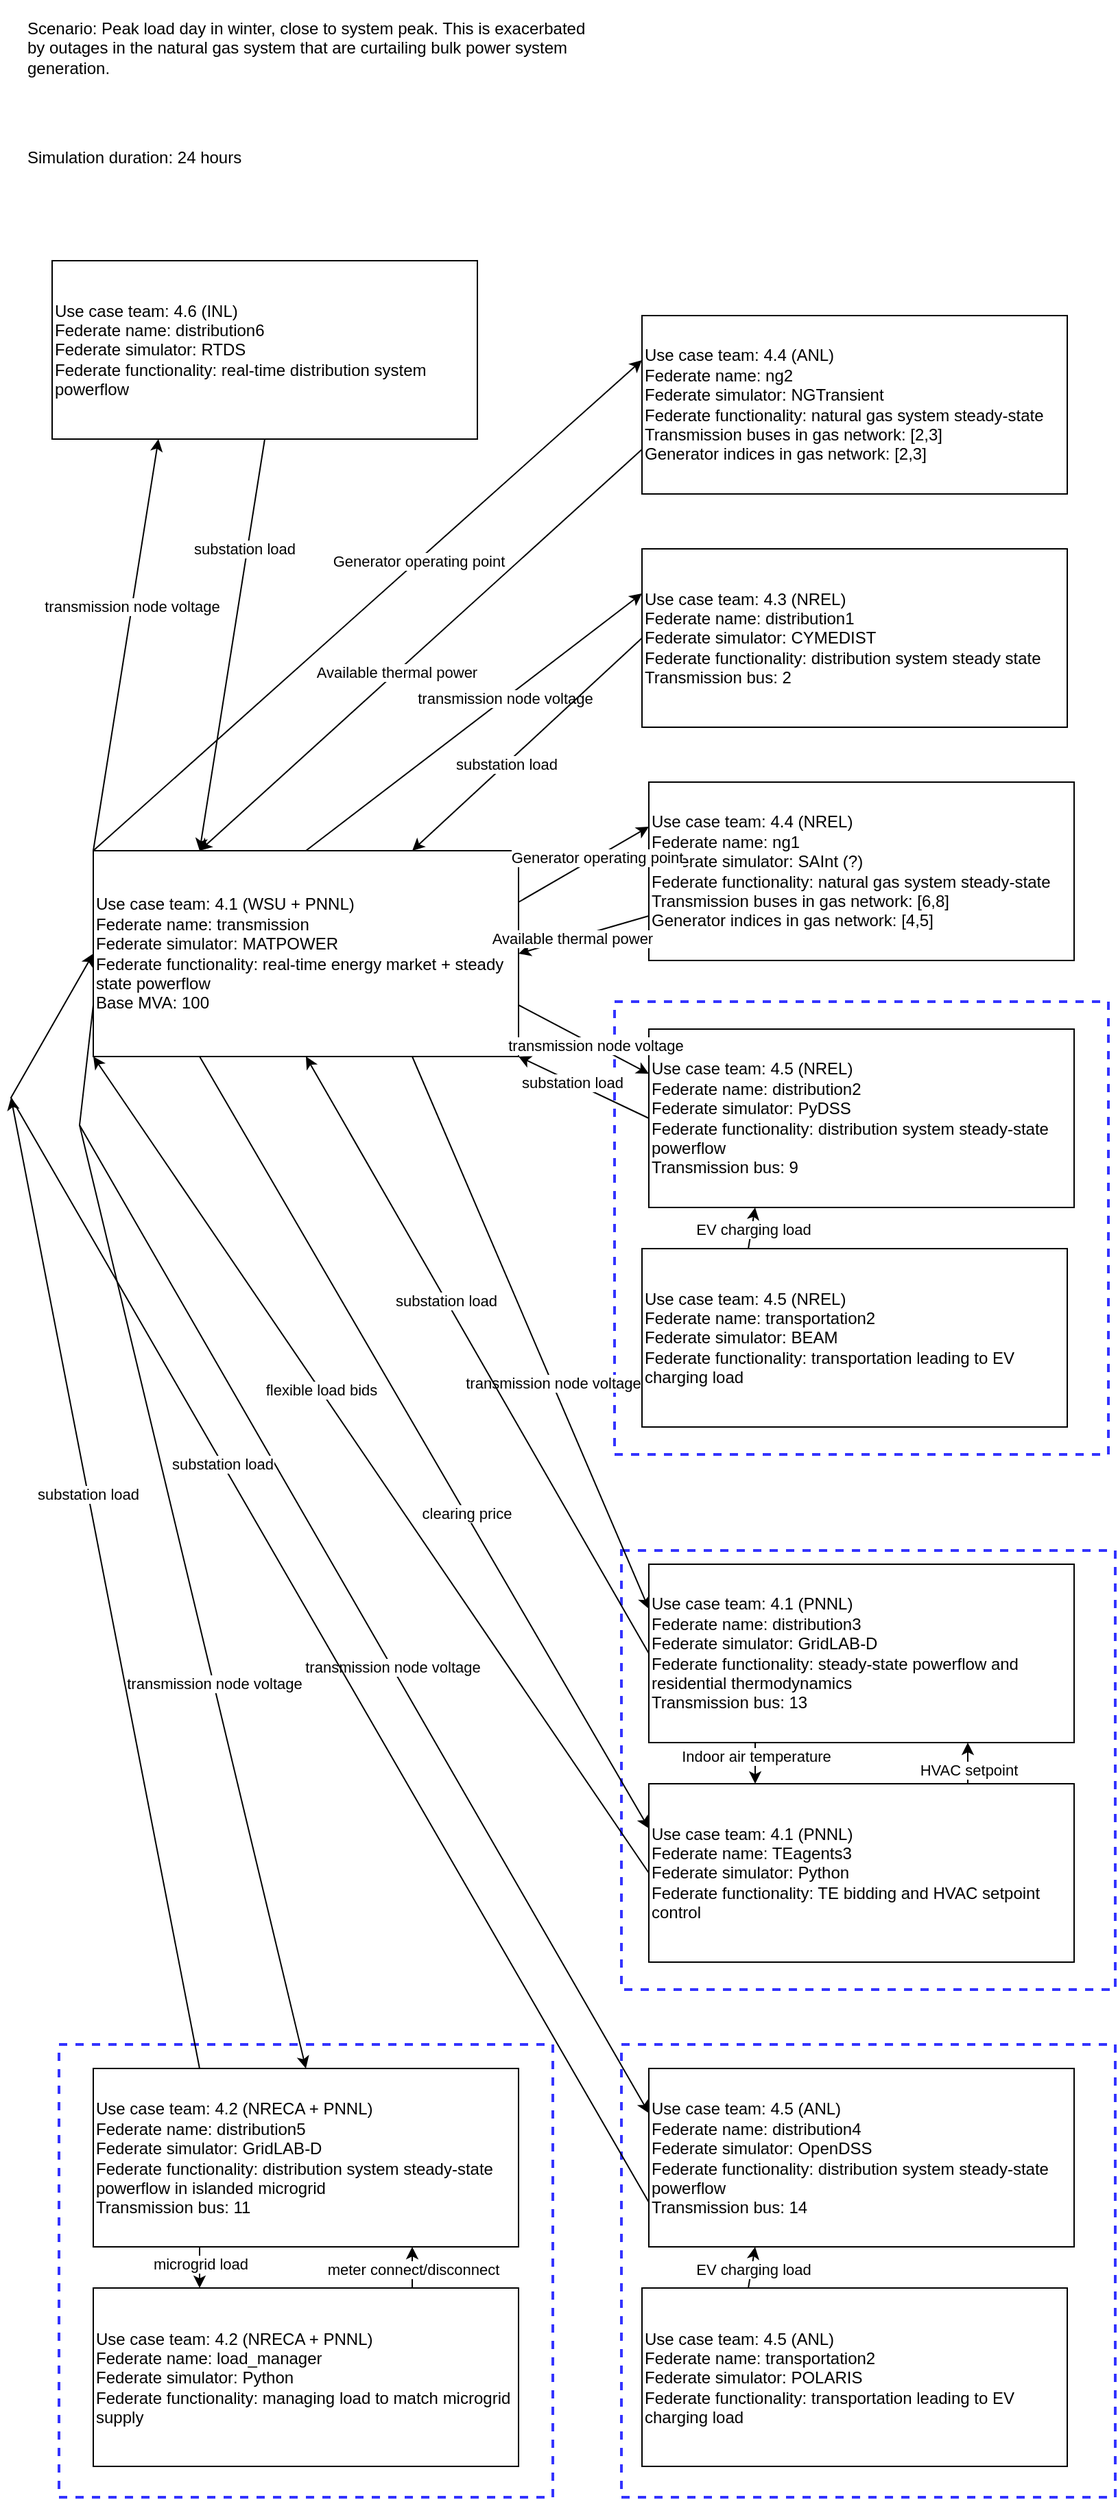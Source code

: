 <mxfile version="20.2.3" type="device"><diagram id="C5RBs43oDa-KdzZeNtuy" name="Page-1"><mxGraphModel dx="1006" dy="853" grid="1" gridSize="10" guides="1" tooltips="1" connect="1" arrows="1" fold="1" page="1" pageScale="1" pageWidth="1200" pageHeight="1920" math="0" shadow="0"><root><mxCell id="WIyWlLk6GJQsqaUBKTNV-0"/><mxCell id="WIyWlLk6GJQsqaUBKTNV-1" parent="WIyWlLk6GJQsqaUBKTNV-0"/><mxCell id="6RVuMDeWvO8JNdn8MoLl-1" value="" style="rounded=0;whiteSpace=wrap;html=1;dashed=1;fillColor=none;strokeColor=#3333FF;strokeWidth=2;" parent="WIyWlLk6GJQsqaUBKTNV-1" vertex="1"><mxGeometry x="455" y="1520" width="360" height="330" as="geometry"/></mxCell><mxCell id="ZG5moAksp9ta5o2CnKI4-43" value="" style="rounded=0;whiteSpace=wrap;html=1;dashed=1;fillColor=none;strokeColor=#3333FF;strokeWidth=2;" parent="WIyWlLk6GJQsqaUBKTNV-1" vertex="1"><mxGeometry x="45" y="1520" width="360" height="330" as="geometry"/></mxCell><mxCell id="ZG5moAksp9ta5o2CnKI4-33" value="" style="rounded=0;whiteSpace=wrap;html=1;dashed=1;fillColor=none;strokeColor=#3333FF;strokeWidth=2;" parent="WIyWlLk6GJQsqaUBKTNV-1" vertex="1"><mxGeometry x="455" y="1160" width="360" height="320" as="geometry"/></mxCell><mxCell id="ZG5moAksp9ta5o2CnKI4-32" value="" style="rounded=0;whiteSpace=wrap;html=1;dashed=1;fillColor=none;strokeColor=#3333FF;strokeWidth=2;" parent="WIyWlLk6GJQsqaUBKTNV-1" vertex="1"><mxGeometry x="450" y="760" width="360" height="330" as="geometry"/></mxCell><mxCell id="ZG5moAksp9ta5o2CnKI4-1" value="Use case team: 4.1 (WSU + PNNL)&lt;br&gt;Federate name: transmission&lt;br&gt;Federate simulator: MATPOWER&lt;br&gt;Federate functionality: real-time energy market + steady state powerflow&lt;br&gt;Base MVA: 100" style="rounded=0;whiteSpace=wrap;html=1;align=left;" parent="WIyWlLk6GJQsqaUBKTNV-1" vertex="1"><mxGeometry x="70" y="650" width="310" height="150" as="geometry"/></mxCell><mxCell id="ZG5moAksp9ta5o2CnKI4-2" value="Use case team: 4.3 (NREL)&lt;br&gt;Federate name: distribution1&lt;br&gt;Federate simulator: CYMEDIST&lt;br&gt;Federate functionality: distribution system steady state&lt;br&gt;Transmission bus: 2" style="rounded=0;whiteSpace=wrap;html=1;align=left;" parent="WIyWlLk6GJQsqaUBKTNV-1" vertex="1"><mxGeometry x="470" y="430" width="310" height="130" as="geometry"/></mxCell><mxCell id="ZG5moAksp9ta5o2CnKI4-3" value="Use case team: 4.4 (NREL)&lt;br&gt;Federate name: ng1&lt;br&gt;Federate simulator: SAInt (?)&lt;br&gt;Federate functionality: natural gas system steady-state&lt;br&gt;Transmission buses in gas network: [6,8]&lt;br&gt;Generator indices in gas network: [4,5]" style="rounded=0;whiteSpace=wrap;html=1;align=left;" parent="WIyWlLk6GJQsqaUBKTNV-1" vertex="1"><mxGeometry x="475" y="600" width="310" height="130" as="geometry"/></mxCell><mxCell id="ZG5moAksp9ta5o2CnKI4-4" value="Use case team: 4.5 (NREL)&lt;br&gt;Federate name: distribution2&lt;br&gt;Federate simulator: PyDSS&lt;br&gt;Federate functionality: distribution system steady-state powerflow&lt;br&gt;Transmission bus: 9" style="rounded=0;whiteSpace=wrap;html=1;align=left;" parent="WIyWlLk6GJQsqaUBKTNV-1" vertex="1"><mxGeometry x="475" y="780" width="310" height="130" as="geometry"/></mxCell><mxCell id="ZG5moAksp9ta5o2CnKI4-5" value="Use case team: 4.5 (NREL)&lt;br&gt;Federate name: transportation2&lt;br&gt;Federate simulator: BEAM&lt;br&gt;Federate functionality: transportation leading to EV charging load" style="rounded=0;whiteSpace=wrap;html=1;align=left;" parent="WIyWlLk6GJQsqaUBKTNV-1" vertex="1"><mxGeometry x="470" y="940" width="310" height="130" as="geometry"/></mxCell><mxCell id="ZG5moAksp9ta5o2CnKI4-6" value="" style="endArrow=classic;html=1;rounded=0;exitX=0.5;exitY=0;exitDx=0;exitDy=0;entryX=0;entryY=0.25;entryDx=0;entryDy=0;" parent="WIyWlLk6GJQsqaUBKTNV-1" source="ZG5moAksp9ta5o2CnKI4-1" target="ZG5moAksp9ta5o2CnKI4-2" edge="1"><mxGeometry width="50" height="50" relative="1" as="geometry"><mxPoint x="480" y="460" as="sourcePoint"/><mxPoint x="530" y="410" as="targetPoint"/></mxGeometry></mxCell><mxCell id="ZG5moAksp9ta5o2CnKI4-7" value="transmission node voltage" style="edgeLabel;html=1;align=center;verticalAlign=middle;resizable=0;points=[];" parent="ZG5moAksp9ta5o2CnKI4-6" vertex="1" connectable="0"><mxGeometry x="0.184" relative="1" as="geometry"><mxPoint as="offset"/></mxGeometry></mxCell><mxCell id="ZG5moAksp9ta5o2CnKI4-8" value="" style="endArrow=classic;html=1;rounded=0;exitX=0;exitY=0.5;exitDx=0;exitDy=0;entryX=0.75;entryY=0;entryDx=0;entryDy=0;" parent="WIyWlLk6GJQsqaUBKTNV-1" source="ZG5moAksp9ta5o2CnKI4-2" target="ZG5moAksp9ta5o2CnKI4-1" edge="1"><mxGeometry width="50" height="50" relative="1" as="geometry"><mxPoint x="107.5" y="340" as="sourcePoint"/><mxPoint x="500" y="72.5" as="targetPoint"/></mxGeometry></mxCell><mxCell id="ZG5moAksp9ta5o2CnKI4-9" value="substation load" style="edgeLabel;html=1;align=center;verticalAlign=middle;resizable=0;points=[];" parent="ZG5moAksp9ta5o2CnKI4-8" vertex="1" connectable="0"><mxGeometry x="0.184" relative="1" as="geometry"><mxPoint as="offset"/></mxGeometry></mxCell><mxCell id="ZG5moAksp9ta5o2CnKI4-10" value="" style="endArrow=classic;html=1;rounded=0;exitX=1;exitY=0.25;exitDx=0;exitDy=0;entryX=0;entryY=0.25;entryDx=0;entryDy=0;" parent="WIyWlLk6GJQsqaUBKTNV-1" source="ZG5moAksp9ta5o2CnKI4-1" target="ZG5moAksp9ta5o2CnKI4-3" edge="1"><mxGeometry width="50" height="50" relative="1" as="geometry"><mxPoint x="107.5" y="340" as="sourcePoint"/><mxPoint x="500" y="72.5" as="targetPoint"/></mxGeometry></mxCell><mxCell id="ZG5moAksp9ta5o2CnKI4-11" value="Generator operating point" style="edgeLabel;html=1;align=center;verticalAlign=middle;resizable=0;points=[];" parent="ZG5moAksp9ta5o2CnKI4-10" vertex="1" connectable="0"><mxGeometry x="0.184" relative="1" as="geometry"><mxPoint as="offset"/></mxGeometry></mxCell><mxCell id="ZG5moAksp9ta5o2CnKI4-12" value="" style="endArrow=classic;html=1;rounded=0;exitX=0;exitY=0.75;exitDx=0;exitDy=0;entryX=1;entryY=0.5;entryDx=0;entryDy=0;" parent="WIyWlLk6GJQsqaUBKTNV-1" source="ZG5moAksp9ta5o2CnKI4-3" target="ZG5moAksp9ta5o2CnKI4-1" edge="1"><mxGeometry width="50" height="50" relative="1" as="geometry"><mxPoint x="340" y="372.5" as="sourcePoint"/><mxPoint x="490" y="272.5" as="targetPoint"/></mxGeometry></mxCell><mxCell id="ZG5moAksp9ta5o2CnKI4-13" value="Available thermal power" style="edgeLabel;html=1;align=center;verticalAlign=middle;resizable=0;points=[];" parent="ZG5moAksp9ta5o2CnKI4-12" vertex="1" connectable="0"><mxGeometry x="0.184" relative="1" as="geometry"><mxPoint as="offset"/></mxGeometry></mxCell><mxCell id="ZG5moAksp9ta5o2CnKI4-14" value="" style="endArrow=classic;html=1;rounded=0;exitX=1;exitY=0.75;exitDx=0;exitDy=0;entryX=0;entryY=0.25;entryDx=0;entryDy=0;" parent="WIyWlLk6GJQsqaUBKTNV-1" source="ZG5moAksp9ta5o2CnKI4-1" target="ZG5moAksp9ta5o2CnKI4-4" edge="1"><mxGeometry width="50" height="50" relative="1" as="geometry"><mxPoint x="240" y="610" as="sourcePoint"/><mxPoint x="390" y="510" as="targetPoint"/></mxGeometry></mxCell><mxCell id="ZG5moAksp9ta5o2CnKI4-15" value="transmission node voltage" style="edgeLabel;html=1;align=center;verticalAlign=middle;resizable=0;points=[];" parent="ZG5moAksp9ta5o2CnKI4-14" vertex="1" connectable="0"><mxGeometry x="0.184" relative="1" as="geometry"><mxPoint as="offset"/></mxGeometry></mxCell><mxCell id="ZG5moAksp9ta5o2CnKI4-16" value="" style="endArrow=classic;html=1;rounded=0;exitX=0;exitY=0.5;exitDx=0;exitDy=0;entryX=1;entryY=1;entryDx=0;entryDy=0;" parent="WIyWlLk6GJQsqaUBKTNV-1" source="ZG5moAksp9ta5o2CnKI4-4" target="ZG5moAksp9ta5o2CnKI4-1" edge="1"><mxGeometry width="50" height="50" relative="1" as="geometry"><mxPoint x="470" y="517" as="sourcePoint"/><mxPoint x="320" y="584.5" as="targetPoint"/></mxGeometry></mxCell><mxCell id="ZG5moAksp9ta5o2CnKI4-17" value="substation load" style="edgeLabel;html=1;align=center;verticalAlign=middle;resizable=0;points=[];" parent="ZG5moAksp9ta5o2CnKI4-16" vertex="1" connectable="0"><mxGeometry x="0.184" relative="1" as="geometry"><mxPoint as="offset"/></mxGeometry></mxCell><mxCell id="ZG5moAksp9ta5o2CnKI4-20" value="" style="endArrow=classic;html=1;rounded=0;exitX=0.25;exitY=0;exitDx=0;exitDy=0;entryX=0.25;entryY=1;entryDx=0;entryDy=0;" parent="WIyWlLk6GJQsqaUBKTNV-1" source="ZG5moAksp9ta5o2CnKI4-5" target="ZG5moAksp9ta5o2CnKI4-4" edge="1"><mxGeometry width="50" height="50" relative="1" as="geometry"><mxPoint x="330" y="695" as="sourcePoint"/><mxPoint x="180" y="762.5" as="targetPoint"/></mxGeometry></mxCell><mxCell id="ZG5moAksp9ta5o2CnKI4-21" value="EV charging load" style="edgeLabel;html=1;align=center;verticalAlign=middle;resizable=0;points=[];" parent="ZG5moAksp9ta5o2CnKI4-20" vertex="1" connectable="0"><mxGeometry x="0.184" relative="1" as="geometry"><mxPoint y="4" as="offset"/></mxGeometry></mxCell><mxCell id="ZG5moAksp9ta5o2CnKI4-22" value="Use case team: 4.1 (PNNL)&lt;br&gt;Federate name: distribution3&lt;br&gt;Federate simulator: GridLAB-D&lt;br&gt;Federate functionality: steady-state powerflow and residential thermodynamics&lt;br&gt;Transmission bus: 13" style="rounded=0;whiteSpace=wrap;html=1;align=left;" parent="WIyWlLk6GJQsqaUBKTNV-1" vertex="1"><mxGeometry x="475" y="1170" width="310" height="130" as="geometry"/></mxCell><mxCell id="ZG5moAksp9ta5o2CnKI4-23" value="" style="endArrow=classic;html=1;rounded=0;exitX=0.75;exitY=1;exitDx=0;exitDy=0;entryX=0;entryY=0.25;entryDx=0;entryDy=0;" parent="WIyWlLk6GJQsqaUBKTNV-1" source="ZG5moAksp9ta5o2CnKI4-1" target="ZG5moAksp9ta5o2CnKI4-22" edge="1"><mxGeometry width="50" height="50" relative="1" as="geometry"><mxPoint x="20" y="852.5" as="sourcePoint"/><mxPoint x="412.5" y="585" as="targetPoint"/></mxGeometry></mxCell><mxCell id="ZG5moAksp9ta5o2CnKI4-24" value="transmission node voltage" style="edgeLabel;html=1;align=center;verticalAlign=middle;resizable=0;points=[];" parent="ZG5moAksp9ta5o2CnKI4-23" vertex="1" connectable="0"><mxGeometry x="0.184" relative="1" as="geometry"><mxPoint as="offset"/></mxGeometry></mxCell><mxCell id="ZG5moAksp9ta5o2CnKI4-25" value="" style="endArrow=classic;html=1;rounded=0;exitX=0;exitY=0.5;exitDx=0;exitDy=0;entryX=0.5;entryY=1;entryDx=0;entryDy=0;" parent="WIyWlLk6GJQsqaUBKTNV-1" source="ZG5moAksp9ta5o2CnKI4-22" target="ZG5moAksp9ta5o2CnKI4-1" edge="1"><mxGeometry width="50" height="50" relative="1" as="geometry"><mxPoint x="235" y="600" as="sourcePoint"/><mxPoint x="-80" y="835" as="targetPoint"/></mxGeometry></mxCell><mxCell id="ZG5moAksp9ta5o2CnKI4-26" value="substation load" style="edgeLabel;html=1;align=center;verticalAlign=middle;resizable=0;points=[];" parent="ZG5moAksp9ta5o2CnKI4-25" vertex="1" connectable="0"><mxGeometry x="0.184" relative="1" as="geometry"><mxPoint as="offset"/></mxGeometry></mxCell><mxCell id="ZG5moAksp9ta5o2CnKI4-27" value="Use case team: 4.1 (PNNL)&lt;br&gt;Federate name: TEagents3&lt;br&gt;Federate simulator: Python&lt;br&gt;Federate functionality: TE bidding and HVAC setpoint control" style="rounded=0;whiteSpace=wrap;html=1;align=left;" parent="WIyWlLk6GJQsqaUBKTNV-1" vertex="1"><mxGeometry x="475" y="1330" width="310" height="130" as="geometry"/></mxCell><mxCell id="ZG5moAksp9ta5o2CnKI4-28" value="" style="endArrow=classic;html=1;rounded=0;exitX=0.25;exitY=1;exitDx=0;exitDy=0;entryX=0;entryY=0.25;entryDx=0;entryDy=0;" parent="WIyWlLk6GJQsqaUBKTNV-1" source="ZG5moAksp9ta5o2CnKI4-1" target="ZG5moAksp9ta5o2CnKI4-27" edge="1"><mxGeometry width="50" height="50" relative="1" as="geometry"><mxPoint x="137.5" y="540" as="sourcePoint"/><mxPoint x="365" y="862.5" as="targetPoint"/></mxGeometry></mxCell><mxCell id="ZG5moAksp9ta5o2CnKI4-29" value="clearing price" style="edgeLabel;html=1;align=center;verticalAlign=middle;resizable=0;points=[];" parent="ZG5moAksp9ta5o2CnKI4-28" vertex="1" connectable="0"><mxGeometry x="0.184" relative="1" as="geometry"><mxPoint as="offset"/></mxGeometry></mxCell><mxCell id="ZG5moAksp9ta5o2CnKI4-30" value="" style="endArrow=classic;html=1;rounded=0;exitX=0;exitY=0.5;exitDx=0;exitDy=0;entryX=0;entryY=1;entryDx=0;entryDy=0;" parent="WIyWlLk6GJQsqaUBKTNV-1" source="ZG5moAksp9ta5o2CnKI4-27" target="ZG5moAksp9ta5o2CnKI4-1" edge="1"><mxGeometry width="50" height="50" relative="1" as="geometry"><mxPoint x="365" y="895" as="sourcePoint"/><mxPoint x="60" y="540" as="targetPoint"/></mxGeometry></mxCell><mxCell id="ZG5moAksp9ta5o2CnKI4-31" value="flexible load bids" style="edgeLabel;html=1;align=center;verticalAlign=middle;resizable=0;points=[];" parent="ZG5moAksp9ta5o2CnKI4-30" vertex="1" connectable="0"><mxGeometry x="0.184" relative="1" as="geometry"><mxPoint as="offset"/></mxGeometry></mxCell><mxCell id="ZG5moAksp9ta5o2CnKI4-34" value="" style="endArrow=classic;html=1;rounded=0;entryX=0.25;entryY=0;entryDx=0;entryDy=0;exitX=0.25;exitY=1;exitDx=0;exitDy=0;" parent="WIyWlLk6GJQsqaUBKTNV-1" source="ZG5moAksp9ta5o2CnKI4-22" target="ZG5moAksp9ta5o2CnKI4-27" edge="1"><mxGeometry width="50" height="50" relative="1" as="geometry"><mxPoint x="250" y="1060" as="sourcePoint"/><mxPoint x="490" y="952.5" as="targetPoint"/></mxGeometry></mxCell><mxCell id="ZG5moAksp9ta5o2CnKI4-35" value="Indoor air temperature" style="edgeLabel;html=1;align=center;verticalAlign=middle;resizable=0;points=[];" parent="ZG5moAksp9ta5o2CnKI4-34" vertex="1" connectable="0"><mxGeometry x="0.184" relative="1" as="geometry"><mxPoint y="-8" as="offset"/></mxGeometry></mxCell><mxCell id="ZG5moAksp9ta5o2CnKI4-36" value="" style="endArrow=classic;html=1;rounded=0;entryX=0.75;entryY=1;entryDx=0;entryDy=0;exitX=0.75;exitY=0;exitDx=0;exitDy=0;" parent="WIyWlLk6GJQsqaUBKTNV-1" source="ZG5moAksp9ta5o2CnKI4-27" target="ZG5moAksp9ta5o2CnKI4-22" edge="1"><mxGeometry width="50" height="50" relative="1" as="geometry"><mxPoint x="712.5" y="920" as="sourcePoint"/><mxPoint x="712.5" y="890" as="targetPoint"/></mxGeometry></mxCell><mxCell id="ZG5moAksp9ta5o2CnKI4-37" value="HVAC setpoint" style="edgeLabel;html=1;align=center;verticalAlign=middle;resizable=0;points=[];" parent="ZG5moAksp9ta5o2CnKI4-36" vertex="1" connectable="0"><mxGeometry x="0.184" relative="1" as="geometry"><mxPoint y="8" as="offset"/></mxGeometry></mxCell><mxCell id="ZG5moAksp9ta5o2CnKI4-38" value="Use case team: 4.4 (ANL)&lt;br&gt;Federate name: ng2&lt;br&gt;Federate simulator: NGTransient&lt;br&gt;Federate functionality: natural gas system steady-state&lt;br&gt;Transmission buses in gas network: [2,3]&lt;br&gt;Generator indices in gas network: [2,3]" style="rounded=0;whiteSpace=wrap;html=1;align=left;" parent="WIyWlLk6GJQsqaUBKTNV-1" vertex="1"><mxGeometry x="470" y="260" width="310" height="130" as="geometry"/></mxCell><mxCell id="ZG5moAksp9ta5o2CnKI4-39" value="" style="endArrow=classic;html=1;rounded=0;exitX=0;exitY=0;exitDx=0;exitDy=0;entryX=0;entryY=0.25;entryDx=0;entryDy=0;" parent="WIyWlLk6GJQsqaUBKTNV-1" source="ZG5moAksp9ta5o2CnKI4-1" target="ZG5moAksp9ta5o2CnKI4-38" edge="1"><mxGeometry width="50" height="50" relative="1" as="geometry"><mxPoint x="110" y="475" as="sourcePoint"/><mxPoint x="430" y="360" as="targetPoint"/></mxGeometry></mxCell><mxCell id="ZG5moAksp9ta5o2CnKI4-40" value="Generator operating point" style="edgeLabel;html=1;align=center;verticalAlign=middle;resizable=0;points=[];" parent="ZG5moAksp9ta5o2CnKI4-39" vertex="1" connectable="0"><mxGeometry x="0.184" relative="1" as="geometry"><mxPoint as="offset"/></mxGeometry></mxCell><mxCell id="ZG5moAksp9ta5o2CnKI4-41" value="" style="endArrow=classic;html=1;rounded=0;exitX=0;exitY=0.75;exitDx=0;exitDy=0;entryX=0.25;entryY=0;entryDx=0;entryDy=0;" parent="WIyWlLk6GJQsqaUBKTNV-1" source="ZG5moAksp9ta5o2CnKI4-38" target="ZG5moAksp9ta5o2CnKI4-1" edge="1"><mxGeometry width="50" height="50" relative="1" as="geometry"><mxPoint x="265" y="485" as="sourcePoint"/><mxPoint x="110" y="470" as="targetPoint"/></mxGeometry></mxCell><mxCell id="ZG5moAksp9ta5o2CnKI4-42" value="Available thermal power" style="edgeLabel;html=1;align=center;verticalAlign=middle;resizable=0;points=[];" parent="ZG5moAksp9ta5o2CnKI4-41" vertex="1" connectable="0"><mxGeometry x="0.184" relative="1" as="geometry"><mxPoint x="11" y="-11" as="offset"/></mxGeometry></mxCell><mxCell id="ZG5moAksp9ta5o2CnKI4-46" value="Use case team: 4.5 (ANL)&lt;br&gt;Federate name: distribution4&lt;br&gt;Federate simulator: OpenDSS&lt;br&gt;Federate functionality: distribution system steady-state powerflow&lt;br&gt;Transmission bus: 14" style="rounded=0;whiteSpace=wrap;html=1;align=left;" parent="WIyWlLk6GJQsqaUBKTNV-1" vertex="1"><mxGeometry x="475" y="1537.5" width="310" height="130" as="geometry"/></mxCell><mxCell id="ZG5moAksp9ta5o2CnKI4-47" value="Use case team: 4.5 (ANL)&lt;br&gt;Federate name: transportation2&lt;br&gt;Federate simulator: POLARIS&lt;br&gt;Federate functionality: transportation leading to EV charging load" style="rounded=0;whiteSpace=wrap;html=1;align=left;" parent="WIyWlLk6GJQsqaUBKTNV-1" vertex="1"><mxGeometry x="470" y="1697.5" width="310" height="130" as="geometry"/></mxCell><mxCell id="ZG5moAksp9ta5o2CnKI4-48" value="" style="endArrow=classic;html=1;rounded=0;exitX=0;exitY=0.75;exitDx=0;exitDy=0;entryX=0;entryY=0.25;entryDx=0;entryDy=0;" parent="WIyWlLk6GJQsqaUBKTNV-1" source="ZG5moAksp9ta5o2CnKI4-1" target="ZG5moAksp9ta5o2CnKI4-46" edge="1"><mxGeometry width="50" height="50" relative="1" as="geometry"><mxPoint x="380" y="1520" as="sourcePoint"/><mxPoint x="390" y="1267.5" as="targetPoint"/><Array as="points"><mxPoint x="60" y="850"/></Array></mxGeometry></mxCell><mxCell id="ZG5moAksp9ta5o2CnKI4-49" value="transmission node voltage" style="edgeLabel;html=1;align=center;verticalAlign=middle;resizable=0;points=[];" parent="ZG5moAksp9ta5o2CnKI4-48" vertex="1" connectable="0"><mxGeometry x="0.184" relative="1" as="geometry"><mxPoint as="offset"/></mxGeometry></mxCell><mxCell id="ZG5moAksp9ta5o2CnKI4-50" value="" style="endArrow=classic;html=1;rounded=0;exitX=0;exitY=0.75;exitDx=0;exitDy=0;entryX=0;entryY=0.5;entryDx=0;entryDy=0;" parent="WIyWlLk6GJQsqaUBKTNV-1" source="ZG5moAksp9ta5o2CnKI4-46" target="ZG5moAksp9ta5o2CnKI4-1" edge="1"><mxGeometry width="50" height="50" relative="1" as="geometry"><mxPoint x="470" y="1274.5" as="sourcePoint"/><mxPoint x="380" y="1557.5" as="targetPoint"/><Array as="points"><mxPoint x="10" y="830"/></Array></mxGeometry></mxCell><mxCell id="ZG5moAksp9ta5o2CnKI4-51" value="substation load" style="edgeLabel;html=1;align=center;verticalAlign=middle;resizable=0;points=[];" parent="ZG5moAksp9ta5o2CnKI4-50" vertex="1" connectable="0"><mxGeometry x="0.184" relative="1" as="geometry"><mxPoint as="offset"/></mxGeometry></mxCell><mxCell id="ZG5moAksp9ta5o2CnKI4-52" value="" style="endArrow=classic;html=1;rounded=0;exitX=0.25;exitY=0;exitDx=0;exitDy=0;entryX=0.25;entryY=1;entryDx=0;entryDy=0;" parent="WIyWlLk6GJQsqaUBKTNV-1" source="ZG5moAksp9ta5o2CnKI4-47" target="ZG5moAksp9ta5o2CnKI4-46" edge="1"><mxGeometry width="50" height="50" relative="1" as="geometry"><mxPoint x="330" y="1452.5" as="sourcePoint"/><mxPoint x="180" y="1520" as="targetPoint"/></mxGeometry></mxCell><mxCell id="ZG5moAksp9ta5o2CnKI4-53" value="EV charging load" style="edgeLabel;html=1;align=center;verticalAlign=middle;resizable=0;points=[];" parent="ZG5moAksp9ta5o2CnKI4-52" vertex="1" connectable="0"><mxGeometry x="0.184" relative="1" as="geometry"><mxPoint y="4" as="offset"/></mxGeometry></mxCell><mxCell id="ZG5moAksp9ta5o2CnKI4-57" value="&lt;span style=&quot;&quot;&gt;Scenario: Peak load day in winter, close to system peak. This is exacerbated by outages in the natural gas system that are curtailing bulk power system generation.&lt;/span&gt;" style="text;html=1;strokeColor=none;fillColor=none;align=left;verticalAlign=middle;whiteSpace=wrap;rounded=0;dashed=1;" parent="WIyWlLk6GJQsqaUBKTNV-1" vertex="1"><mxGeometry x="20" y="30" width="410" height="70" as="geometry"/></mxCell><mxCell id="ZG5moAksp9ta5o2CnKI4-58" value="&lt;span style=&quot;&quot;&gt;Simulation duration: 24 hours&lt;br&gt;&lt;/span&gt;" style="text;html=1;strokeColor=none;fillColor=none;align=left;verticalAlign=middle;whiteSpace=wrap;rounded=0;dashed=1;" parent="WIyWlLk6GJQsqaUBKTNV-1" vertex="1"><mxGeometry x="20" y="110" width="410" height="70" as="geometry"/></mxCell><mxCell id="6RVuMDeWvO8JNdn8MoLl-0" value="Use case team: 4.2 (NRECA + PNNL)&lt;br&gt;Federate name: distribution5&lt;br&gt;Federate simulator: GridLAB-D&lt;br&gt;Federate functionality: distribution system steady-state powerflow in islanded microgrid&lt;br&gt;Transmission bus: 11" style="rounded=0;whiteSpace=wrap;html=1;align=left;" parent="WIyWlLk6GJQsqaUBKTNV-1" vertex="1"><mxGeometry x="70" y="1537.5" width="310" height="130" as="geometry"/></mxCell><mxCell id="6RVuMDeWvO8JNdn8MoLl-2" value="Use case team: 4.2 (NRECA + PNNL)&lt;br&gt;Federate name: load_manager&lt;br&gt;Federate simulator: Python&lt;br&gt;Federate functionality: managing load to match microgrid supply" style="rounded=0;whiteSpace=wrap;html=1;align=left;" parent="WIyWlLk6GJQsqaUBKTNV-1" vertex="1"><mxGeometry x="70" y="1697.5" width="310" height="130" as="geometry"/></mxCell><mxCell id="6RVuMDeWvO8JNdn8MoLl-3" value="" style="endArrow=classic;html=1;rounded=0;entryX=0.25;entryY=0;entryDx=0;entryDy=0;exitX=0.25;exitY=1;exitDx=0;exitDy=0;" parent="WIyWlLk6GJQsqaUBKTNV-1" source="6RVuMDeWvO8JNdn8MoLl-0" target="6RVuMDeWvO8JNdn8MoLl-2" edge="1"><mxGeometry width="50" height="50" relative="1" as="geometry"><mxPoint x="303" y="1670" as="sourcePoint"/><mxPoint x="302.5" y="1690" as="targetPoint"/></mxGeometry></mxCell><mxCell id="6RVuMDeWvO8JNdn8MoLl-4" value="microgrid load" style="edgeLabel;html=1;align=center;verticalAlign=middle;resizable=0;points=[];" parent="6RVuMDeWvO8JNdn8MoLl-3" vertex="1" connectable="0"><mxGeometry x="0.184" relative="1" as="geometry"><mxPoint y="-6" as="offset"/></mxGeometry></mxCell><mxCell id="6RVuMDeWvO8JNdn8MoLl-5" value="" style="endArrow=classic;html=1;rounded=0;entryX=0.75;entryY=1;entryDx=0;entryDy=0;exitX=0.75;exitY=0;exitDx=0;exitDy=0;" parent="WIyWlLk6GJQsqaUBKTNV-1" source="6RVuMDeWvO8JNdn8MoLl-2" target="6RVuMDeWvO8JNdn8MoLl-0" edge="1"><mxGeometry width="50" height="50" relative="1" as="geometry"><mxPoint x="727.5" y="1350" as="sourcePoint"/><mxPoint x="727.5" y="1320" as="targetPoint"/></mxGeometry></mxCell><mxCell id="6RVuMDeWvO8JNdn8MoLl-6" value="meter connect/disconnect" style="edgeLabel;html=1;align=center;verticalAlign=middle;resizable=0;points=[];" parent="6RVuMDeWvO8JNdn8MoLl-5" vertex="1" connectable="0"><mxGeometry x="0.184" relative="1" as="geometry"><mxPoint y="4" as="offset"/></mxGeometry></mxCell><mxCell id="6RVuMDeWvO8JNdn8MoLl-7" value="" style="endArrow=classic;html=1;rounded=0;exitX=0.25;exitY=0;exitDx=0;exitDy=0;" parent="WIyWlLk6GJQsqaUBKTNV-1" source="6RVuMDeWvO8JNdn8MoLl-0" edge="1"><mxGeometry width="50" height="50" relative="1" as="geometry"><mxPoint x="485" y="1645" as="sourcePoint"/><mxPoint x="10" y="830" as="targetPoint"/></mxGeometry></mxCell><mxCell id="6RVuMDeWvO8JNdn8MoLl-8" value="substation load" style="edgeLabel;html=1;align=center;verticalAlign=middle;resizable=0;points=[];" parent="6RVuMDeWvO8JNdn8MoLl-7" vertex="1" connectable="0"><mxGeometry x="0.184" relative="1" as="geometry"><mxPoint as="offset"/></mxGeometry></mxCell><mxCell id="6RVuMDeWvO8JNdn8MoLl-9" value="" style="endArrow=classic;html=1;rounded=0;entryX=0.5;entryY=0;entryDx=0;entryDy=0;" parent="WIyWlLk6GJQsqaUBKTNV-1" target="6RVuMDeWvO8JNdn8MoLl-0" edge="1"><mxGeometry width="50" height="50" relative="1" as="geometry"><mxPoint x="60" y="850" as="sourcePoint"/><mxPoint x="485" y="1580" as="targetPoint"/></mxGeometry></mxCell><mxCell id="6RVuMDeWvO8JNdn8MoLl-10" value="transmission node voltage" style="edgeLabel;html=1;align=center;verticalAlign=middle;resizable=0;points=[];" parent="6RVuMDeWvO8JNdn8MoLl-9" vertex="1" connectable="0"><mxGeometry x="0.184" relative="1" as="geometry"><mxPoint as="offset"/></mxGeometry></mxCell><mxCell id="UTjfeCBuWh3h_UTqT7Jq-0" value="Use case team: 4.6 (INL)&lt;br&gt;Federate name: distribution6&lt;br&gt;Federate simulator: RTDS&lt;br&gt;Federate functionality: real-time distribution system powerflow&lt;br&gt;" style="rounded=0;whiteSpace=wrap;html=1;align=left;" parent="WIyWlLk6GJQsqaUBKTNV-1" vertex="1"><mxGeometry x="40" y="220" width="310" height="130" as="geometry"/></mxCell><mxCell id="UTjfeCBuWh3h_UTqT7Jq-1" value="" style="endArrow=classic;html=1;rounded=0;exitX=0;exitY=0;exitDx=0;exitDy=0;entryX=0.25;entryY=1;entryDx=0;entryDy=0;" parent="WIyWlLk6GJQsqaUBKTNV-1" source="ZG5moAksp9ta5o2CnKI4-1" target="UTjfeCBuWh3h_UTqT7Jq-0" edge="1"><mxGeometry width="50" height="50" relative="1" as="geometry"><mxPoint x="235" y="660" as="sourcePoint"/><mxPoint x="480" y="472.5" as="targetPoint"/></mxGeometry></mxCell><mxCell id="UTjfeCBuWh3h_UTqT7Jq-2" value="transmission node voltage" style="edgeLabel;html=1;align=center;verticalAlign=middle;resizable=0;points=[];" parent="UTjfeCBuWh3h_UTqT7Jq-1" vertex="1" connectable="0"><mxGeometry x="0.184" relative="1" as="geometry"><mxPoint as="offset"/></mxGeometry></mxCell><mxCell id="UTjfeCBuWh3h_UTqT7Jq-3" value="" style="endArrow=classic;html=1;rounded=0;exitX=0.5;exitY=1;exitDx=0;exitDy=0;entryX=0.25;entryY=0;entryDx=0;entryDy=0;" parent="WIyWlLk6GJQsqaUBKTNV-1" source="UTjfeCBuWh3h_UTqT7Jq-0" target="ZG5moAksp9ta5o2CnKI4-1" edge="1"><mxGeometry width="50" height="50" relative="1" as="geometry"><mxPoint x="480" y="505" as="sourcePoint"/><mxPoint x="150" y="640" as="targetPoint"/></mxGeometry></mxCell><mxCell id="UTjfeCBuWh3h_UTqT7Jq-4" value="substation load" style="edgeLabel;html=1;align=center;verticalAlign=middle;resizable=0;points=[];" parent="UTjfeCBuWh3h_UTqT7Jq-3" vertex="1" connectable="0"><mxGeometry x="0.184" relative="1" as="geometry"><mxPoint x="13" y="-98" as="offset"/></mxGeometry></mxCell></root></mxGraphModel></diagram></mxfile>